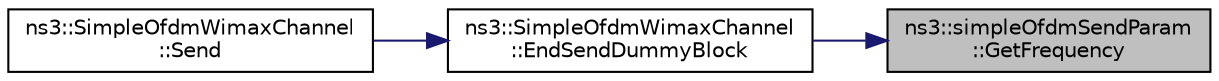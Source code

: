 digraph "ns3::simpleOfdmSendParam::GetFrequency"
{
 // LATEX_PDF_SIZE
  edge [fontname="Helvetica",fontsize="10",labelfontname="Helvetica",labelfontsize="10"];
  node [fontname="Helvetica",fontsize="10",shape=record];
  rankdir="RL";
  Node1 [label="ns3::simpleOfdmSendParam\l::GetFrequency",height=0.2,width=0.4,color="black", fillcolor="grey75", style="filled", fontcolor="black",tooltip=" "];
  Node1 -> Node2 [dir="back",color="midnightblue",fontsize="10",style="solid",fontname="Helvetica"];
  Node2 [label="ns3::SimpleOfdmWimaxChannel\l::EndSendDummyBlock",height=0.2,width=0.4,color="black", fillcolor="white", style="filled",URL="$classns3_1_1_simple_ofdm_wimax_channel.html#a60993f1ebb709288fb631715c04e9012",tooltip="End send dummy block function."];
  Node2 -> Node3 [dir="back",color="midnightblue",fontsize="10",style="solid",fontname="Helvetica"];
  Node3 [label="ns3::SimpleOfdmWimaxChannel\l::Send",height=0.2,width=0.4,color="black", fillcolor="white", style="filled",URL="$classns3_1_1_simple_ofdm_wimax_channel.html#ac056bb3c46b4ecc56b4fe32fefd79bc6",tooltip="Sends a dummy fec block to all connected physical devices."];
}
